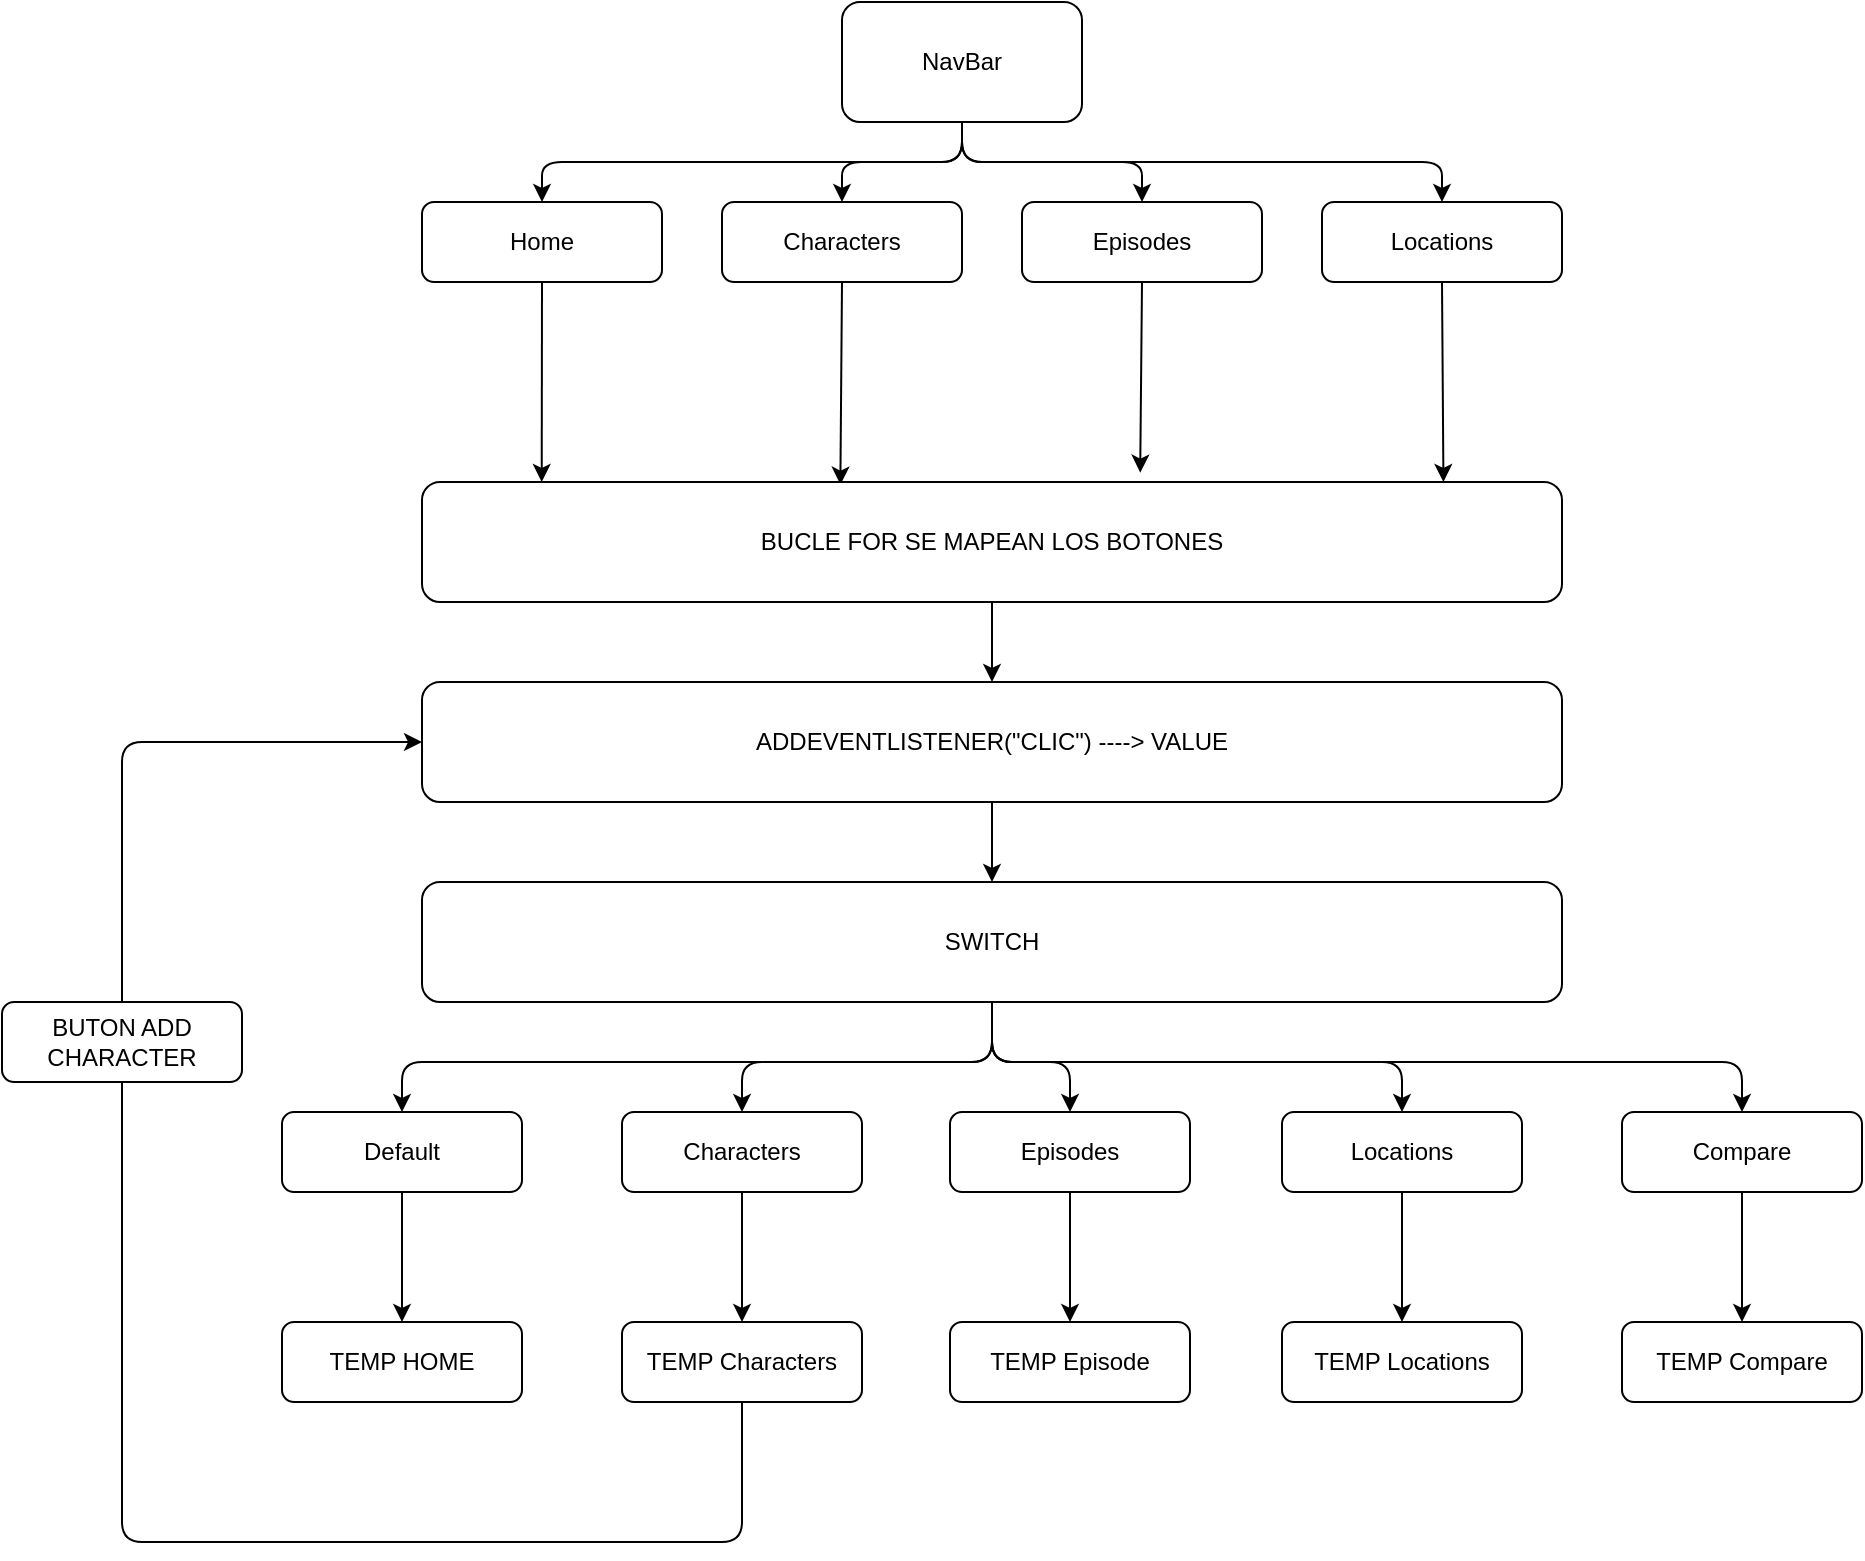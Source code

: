 <mxfile>
    <diagram id="8aFiSsitXo_O9EYcEXEc" name="Page-1">
        <mxGraphModel dx="1557" dy="432" grid="1" gridSize="10" guides="1" tooltips="1" connect="1" arrows="1" fold="1" page="1" pageScale="1" pageWidth="827" pageHeight="1169" math="0" shadow="0">
            <root>
                <mxCell id="0"/>
                <mxCell id="1" parent="0"/>
                <mxCell id="7" style="edgeStyle=none;html=1;exitX=0.5;exitY=1;exitDx=0;exitDy=0;entryX=0.5;entryY=0;entryDx=0;entryDy=0;" edge="1" parent="1" source="2" target="4">
                    <mxGeometry relative="1" as="geometry">
                        <Array as="points">
                            <mxPoint x="300" y="110"/>
                            <mxPoint x="240" y="110"/>
                        </Array>
                    </mxGeometry>
                </mxCell>
                <mxCell id="8" style="edgeStyle=none;html=1;exitX=0.5;exitY=1;exitDx=0;exitDy=0;entryX=0.5;entryY=0;entryDx=0;entryDy=0;" edge="1" parent="1" source="2" target="3">
                    <mxGeometry relative="1" as="geometry">
                        <Array as="points">
                            <mxPoint x="300" y="110"/>
                            <mxPoint x="90" y="110"/>
                        </Array>
                    </mxGeometry>
                </mxCell>
                <mxCell id="9" style="edgeStyle=none;html=1;exitX=0.5;exitY=1;exitDx=0;exitDy=0;entryX=0.5;entryY=0;entryDx=0;entryDy=0;" edge="1" parent="1" source="2" target="5">
                    <mxGeometry relative="1" as="geometry">
                        <Array as="points">
                            <mxPoint x="300" y="110"/>
                            <mxPoint x="390" y="110"/>
                        </Array>
                    </mxGeometry>
                </mxCell>
                <mxCell id="10" style="edgeStyle=none;html=1;exitX=0.5;exitY=1;exitDx=0;exitDy=0;entryX=0.5;entryY=0;entryDx=0;entryDy=0;" edge="1" parent="1" source="2" target="6">
                    <mxGeometry relative="1" as="geometry">
                        <Array as="points">
                            <mxPoint x="300" y="110"/>
                            <mxPoint x="540" y="110"/>
                        </Array>
                    </mxGeometry>
                </mxCell>
                <mxCell id="2" value="NavBar" style="rounded=1;whiteSpace=wrap;html=1;" vertex="1" parent="1">
                    <mxGeometry x="240" y="30" width="120" height="60" as="geometry"/>
                </mxCell>
                <mxCell id="12" style="edgeStyle=none;html=1;exitX=0.5;exitY=1;exitDx=0;exitDy=0;entryX=0.105;entryY=0;entryDx=0;entryDy=0;entryPerimeter=0;" edge="1" parent="1" source="3" target="11">
                    <mxGeometry relative="1" as="geometry"/>
                </mxCell>
                <mxCell id="3" value="Home" style="rounded=1;whiteSpace=wrap;html=1;" vertex="1" parent="1">
                    <mxGeometry x="30" y="130" width="120" height="40" as="geometry"/>
                </mxCell>
                <mxCell id="13" style="edgeStyle=none;html=1;exitX=0.5;exitY=1;exitDx=0;exitDy=0;entryX=0.367;entryY=0.022;entryDx=0;entryDy=0;entryPerimeter=0;" edge="1" parent="1" source="4" target="11">
                    <mxGeometry relative="1" as="geometry"/>
                </mxCell>
                <mxCell id="4" value="Characters" style="rounded=1;whiteSpace=wrap;html=1;" vertex="1" parent="1">
                    <mxGeometry x="180" y="130" width="120" height="40" as="geometry"/>
                </mxCell>
                <mxCell id="14" style="edgeStyle=none;html=1;exitX=0.5;exitY=1;exitDx=0;exitDy=0;entryX=0.63;entryY=-0.078;entryDx=0;entryDy=0;entryPerimeter=0;" edge="1" parent="1" source="5" target="11">
                    <mxGeometry relative="1" as="geometry"/>
                </mxCell>
                <mxCell id="5" value="Episodes" style="rounded=1;whiteSpace=wrap;html=1;" vertex="1" parent="1">
                    <mxGeometry x="330" y="130" width="120" height="40" as="geometry"/>
                </mxCell>
                <mxCell id="15" style="edgeStyle=none;html=1;exitX=0.5;exitY=1;exitDx=0;exitDy=0;entryX=0.896;entryY=0;entryDx=0;entryDy=0;entryPerimeter=0;" edge="1" parent="1" source="6" target="11">
                    <mxGeometry relative="1" as="geometry"/>
                </mxCell>
                <mxCell id="6" value="Locations" style="rounded=1;whiteSpace=wrap;html=1;" vertex="1" parent="1">
                    <mxGeometry x="480" y="130" width="120" height="40" as="geometry"/>
                </mxCell>
                <mxCell id="17" style="edgeStyle=none;html=1;exitX=0.5;exitY=1;exitDx=0;exitDy=0;" edge="1" parent="1" source="11">
                    <mxGeometry relative="1" as="geometry">
                        <mxPoint x="315" y="370" as="targetPoint"/>
                    </mxGeometry>
                </mxCell>
                <mxCell id="11" value="BUCLE FOR SE MAPEAN LOS BOTONES" style="rounded=1;whiteSpace=wrap;html=1;" vertex="1" parent="1">
                    <mxGeometry x="30" y="270" width="570" height="60" as="geometry"/>
                </mxCell>
                <mxCell id="19" style="edgeStyle=none;html=1;exitX=0.5;exitY=1;exitDx=0;exitDy=0;entryX=0.5;entryY=0;entryDx=0;entryDy=0;" edge="1" parent="1" source="16" target="18">
                    <mxGeometry relative="1" as="geometry"/>
                </mxCell>
                <mxCell id="16" value="ADDEVENTLISTENER(&quot;CLIC&quot;) ----&amp;gt; VALUE" style="rounded=1;whiteSpace=wrap;html=1;" vertex="1" parent="1">
                    <mxGeometry x="30" y="370" width="570" height="60" as="geometry"/>
                </mxCell>
                <mxCell id="25" style="edgeStyle=none;html=1;exitX=0.5;exitY=1;exitDx=0;exitDy=0;entryX=0.5;entryY=0;entryDx=0;entryDy=0;" edge="1" parent="1" source="18" target="20">
                    <mxGeometry relative="1" as="geometry">
                        <Array as="points">
                            <mxPoint x="315" y="560"/>
                            <mxPoint x="20" y="560"/>
                        </Array>
                    </mxGeometry>
                </mxCell>
                <mxCell id="26" style="edgeStyle=none;html=1;exitX=0.5;exitY=1;exitDx=0;exitDy=0;entryX=0.5;entryY=0;entryDx=0;entryDy=0;" edge="1" parent="1" source="18" target="21">
                    <mxGeometry relative="1" as="geometry">
                        <Array as="points">
                            <mxPoint x="315" y="560"/>
                            <mxPoint x="190" y="560"/>
                        </Array>
                    </mxGeometry>
                </mxCell>
                <mxCell id="27" style="edgeStyle=none;html=1;exitX=0.5;exitY=1;exitDx=0;exitDy=0;entryX=0.5;entryY=0;entryDx=0;entryDy=0;" edge="1" parent="1" source="18" target="22">
                    <mxGeometry relative="1" as="geometry">
                        <Array as="points">
                            <mxPoint x="315" y="560"/>
                            <mxPoint x="354" y="560"/>
                        </Array>
                    </mxGeometry>
                </mxCell>
                <mxCell id="28" style="edgeStyle=none;html=1;exitX=0.5;exitY=1;exitDx=0;exitDy=0;entryX=0.5;entryY=0;entryDx=0;entryDy=0;" edge="1" parent="1" source="18" target="23">
                    <mxGeometry relative="1" as="geometry">
                        <Array as="points">
                            <mxPoint x="315" y="560"/>
                            <mxPoint x="520" y="560"/>
                        </Array>
                    </mxGeometry>
                </mxCell>
                <mxCell id="29" style="edgeStyle=none;html=1;exitX=0.5;exitY=1;exitDx=0;exitDy=0;entryX=0.5;entryY=0;entryDx=0;entryDy=0;" edge="1" parent="1" source="18" target="24">
                    <mxGeometry relative="1" as="geometry">
                        <Array as="points">
                            <mxPoint x="315" y="560"/>
                            <mxPoint x="690" y="560"/>
                        </Array>
                    </mxGeometry>
                </mxCell>
                <mxCell id="18" value="SWITCH" style="rounded=1;whiteSpace=wrap;html=1;" vertex="1" parent="1">
                    <mxGeometry x="30" y="470" width="570" height="60" as="geometry"/>
                </mxCell>
                <mxCell id="35" style="edgeStyle=none;html=1;exitX=0.5;exitY=1;exitDx=0;exitDy=0;entryX=0.5;entryY=0;entryDx=0;entryDy=0;" edge="1" parent="1" source="20" target="30">
                    <mxGeometry relative="1" as="geometry"/>
                </mxCell>
                <mxCell id="20" value="Default" style="rounded=1;whiteSpace=wrap;html=1;" vertex="1" parent="1">
                    <mxGeometry x="-40" y="585" width="120" height="40" as="geometry"/>
                </mxCell>
                <mxCell id="36" style="edgeStyle=none;html=1;exitX=0.5;exitY=1;exitDx=0;exitDy=0;entryX=0.5;entryY=0;entryDx=0;entryDy=0;" edge="1" parent="1" source="21" target="31">
                    <mxGeometry relative="1" as="geometry"/>
                </mxCell>
                <mxCell id="21" value="Characters" style="rounded=1;whiteSpace=wrap;html=1;" vertex="1" parent="1">
                    <mxGeometry x="130" y="585" width="120" height="40" as="geometry"/>
                </mxCell>
                <mxCell id="37" style="edgeStyle=none;html=1;exitX=0.5;exitY=1;exitDx=0;exitDy=0;entryX=0.5;entryY=0;entryDx=0;entryDy=0;" edge="1" parent="1" source="22" target="32">
                    <mxGeometry relative="1" as="geometry"/>
                </mxCell>
                <mxCell id="22" value="Episodes" style="rounded=1;whiteSpace=wrap;html=1;" vertex="1" parent="1">
                    <mxGeometry x="294" y="585" width="120" height="40" as="geometry"/>
                </mxCell>
                <mxCell id="38" style="edgeStyle=none;html=1;exitX=0.5;exitY=1;exitDx=0;exitDy=0;entryX=0.5;entryY=0;entryDx=0;entryDy=0;" edge="1" parent="1" source="23" target="33">
                    <mxGeometry relative="1" as="geometry"/>
                </mxCell>
                <mxCell id="23" value="Locations" style="rounded=1;whiteSpace=wrap;html=1;" vertex="1" parent="1">
                    <mxGeometry x="460" y="585" width="120" height="40" as="geometry"/>
                </mxCell>
                <mxCell id="39" style="edgeStyle=none;html=1;exitX=0.5;exitY=1;exitDx=0;exitDy=0;entryX=0.5;entryY=0;entryDx=0;entryDy=0;" edge="1" parent="1" source="24" target="34">
                    <mxGeometry relative="1" as="geometry"/>
                </mxCell>
                <mxCell id="24" value="Compare" style="rounded=1;whiteSpace=wrap;html=1;" vertex="1" parent="1">
                    <mxGeometry x="630" y="585" width="120" height="40" as="geometry"/>
                </mxCell>
                <mxCell id="30" value="TEMP HOME" style="rounded=1;whiteSpace=wrap;html=1;" vertex="1" parent="1">
                    <mxGeometry x="-40" y="690" width="120" height="40" as="geometry"/>
                </mxCell>
                <mxCell id="40" style="edgeStyle=none;html=1;exitX=0.5;exitY=1;exitDx=0;exitDy=0;entryX=0;entryY=0.5;entryDx=0;entryDy=0;" edge="1" parent="1" source="31" target="16">
                    <mxGeometry relative="1" as="geometry">
                        <Array as="points">
                            <mxPoint x="190" y="800"/>
                            <mxPoint x="-120" y="800"/>
                            <mxPoint x="-120" y="400"/>
                        </Array>
                    </mxGeometry>
                </mxCell>
                <mxCell id="31" value="TEMP Characters" style="rounded=1;whiteSpace=wrap;html=1;" vertex="1" parent="1">
                    <mxGeometry x="130" y="690" width="120" height="40" as="geometry"/>
                </mxCell>
                <mxCell id="32" value="TEMP Episode" style="rounded=1;whiteSpace=wrap;html=1;" vertex="1" parent="1">
                    <mxGeometry x="294" y="690" width="120" height="40" as="geometry"/>
                </mxCell>
                <mxCell id="33" value="TEMP Locations" style="rounded=1;whiteSpace=wrap;html=1;" vertex="1" parent="1">
                    <mxGeometry x="460" y="690" width="120" height="40" as="geometry"/>
                </mxCell>
                <mxCell id="34" value="TEMP Compare" style="rounded=1;whiteSpace=wrap;html=1;" vertex="1" parent="1">
                    <mxGeometry x="630" y="690" width="120" height="40" as="geometry"/>
                </mxCell>
                <mxCell id="41" value="BUTON ADD CHARACTER" style="rounded=1;whiteSpace=wrap;html=1;" vertex="1" parent="1">
                    <mxGeometry x="-180" y="530" width="120" height="40" as="geometry"/>
                </mxCell>
            </root>
        </mxGraphModel>
    </diagram>
</mxfile>